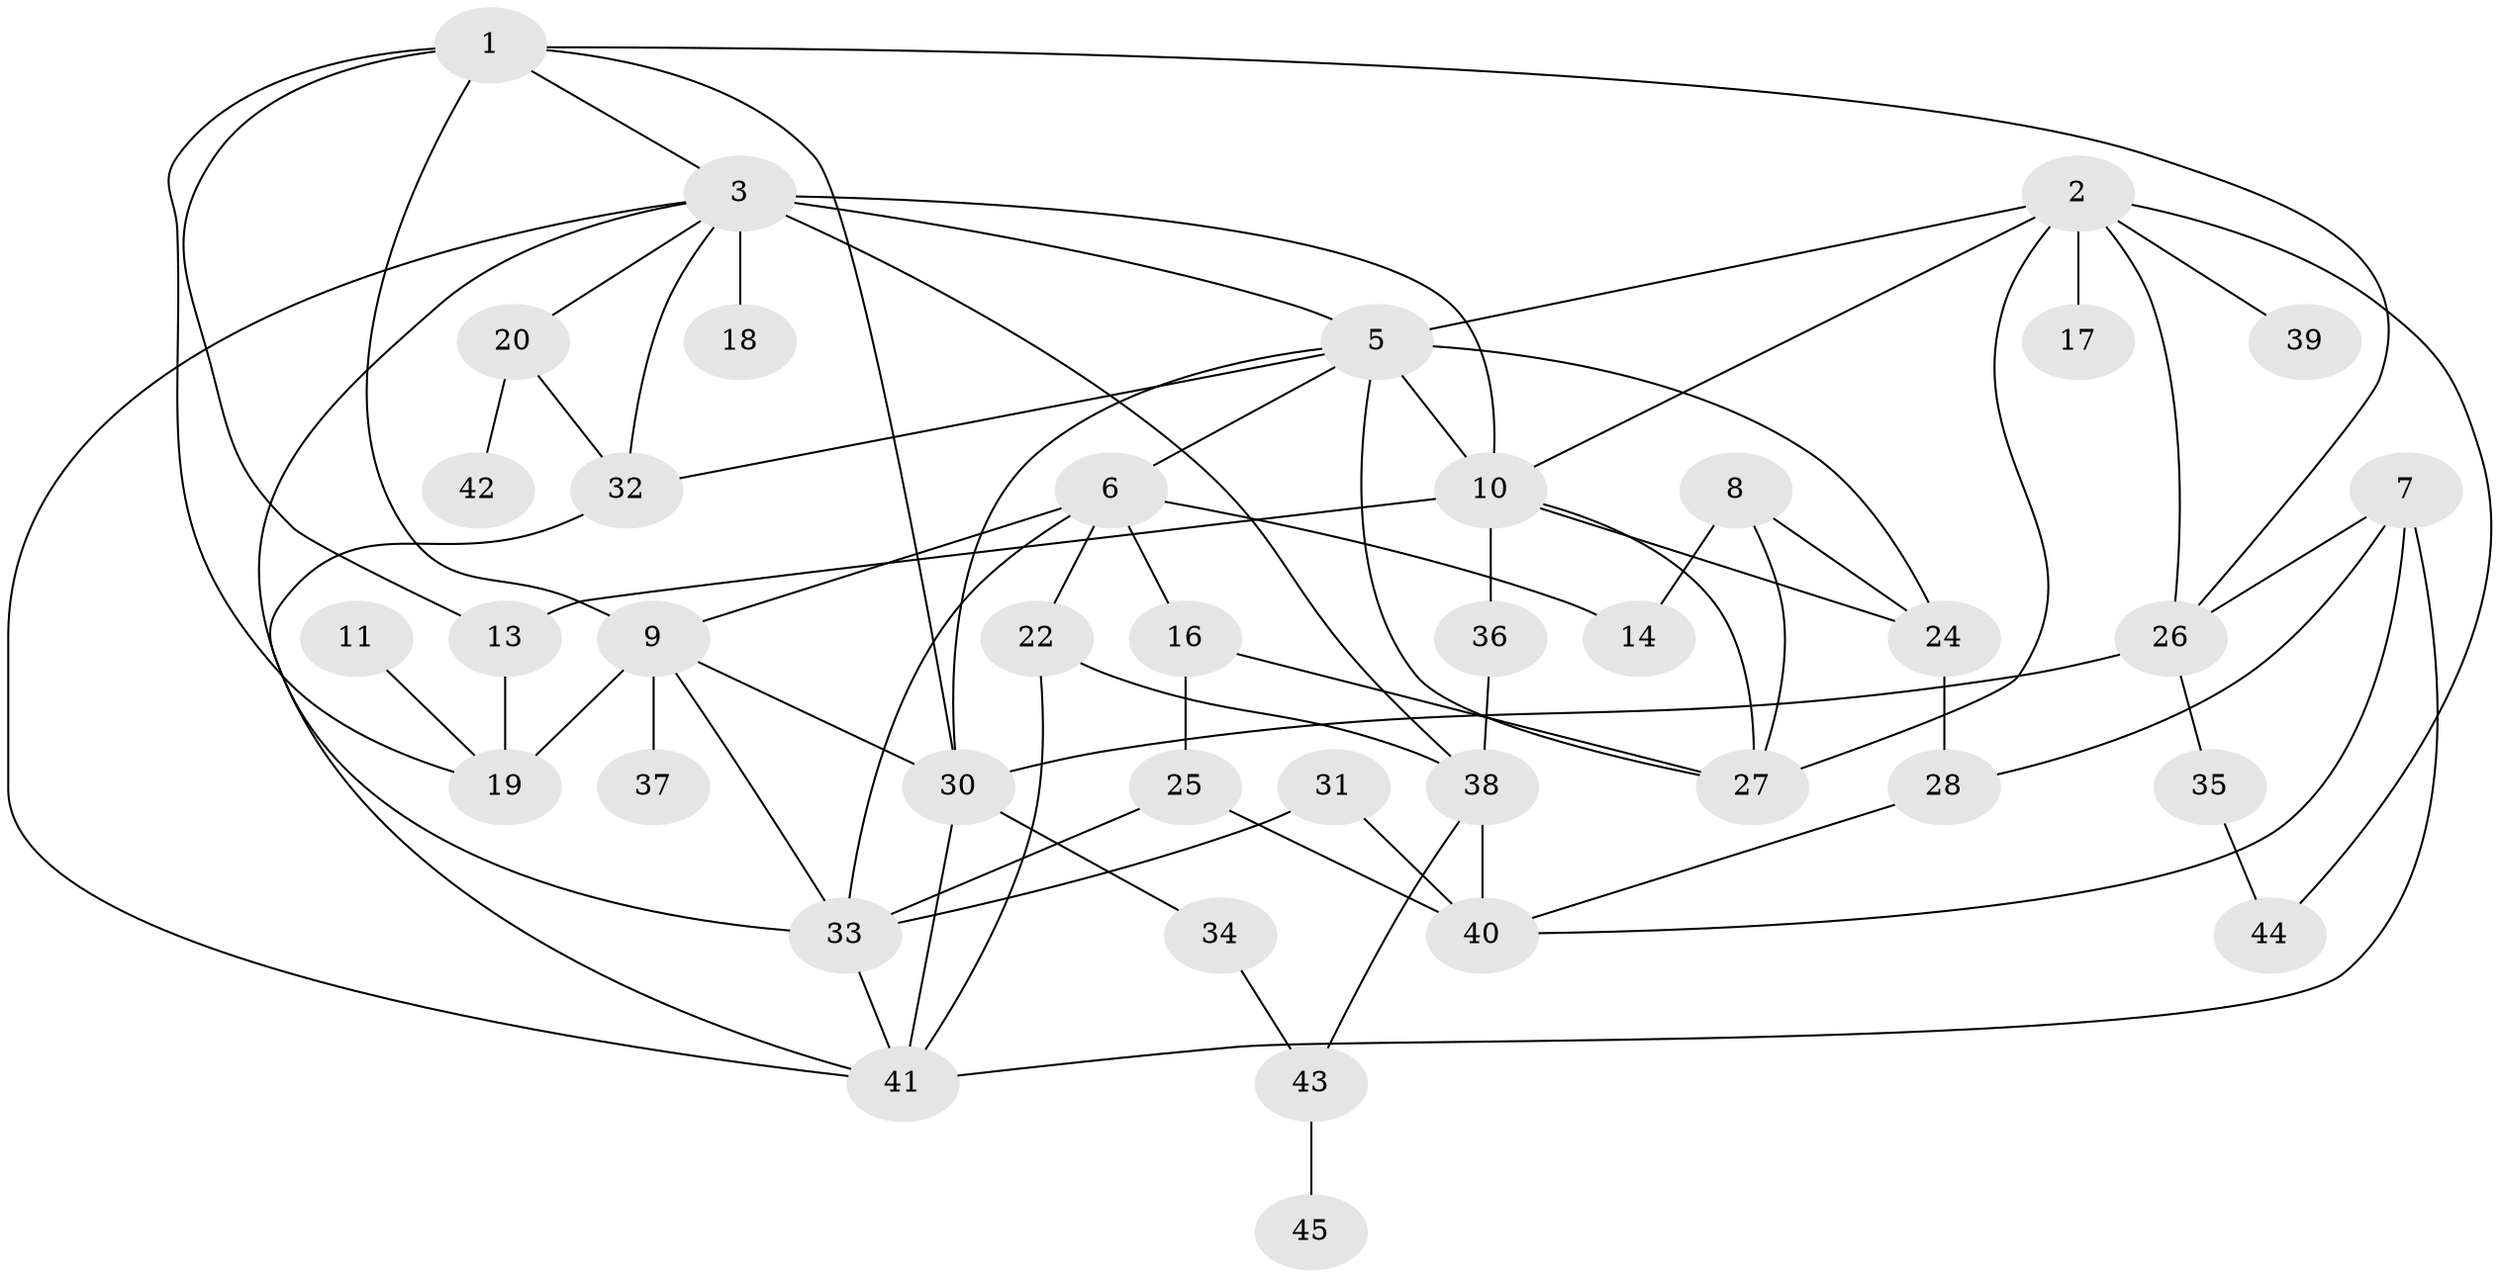 // original degree distribution, {4: 0.15730337078651685, 3: 0.19101123595505617, 0: 0.056179775280898875, 6: 0.06741573033707865, 5: 0.0898876404494382, 2: 0.29213483146067415, 1: 0.14606741573033707}
// Generated by graph-tools (version 1.1) at 2025/33/03/09/25 02:33:35]
// undirected, 39 vertices, 73 edges
graph export_dot {
graph [start="1"]
  node [color=gray90,style=filled];
  1;
  2;
  3;
  5;
  6;
  7;
  8;
  9;
  10;
  11;
  13;
  14;
  16;
  17;
  18;
  19;
  20;
  22;
  24;
  25;
  26;
  27;
  28;
  30;
  31;
  32;
  33;
  34;
  35;
  36;
  37;
  38;
  39;
  40;
  41;
  42;
  43;
  44;
  45;
  1 -- 3 [weight=1.0];
  1 -- 9 [weight=1.0];
  1 -- 13 [weight=2.0];
  1 -- 19 [weight=1.0];
  1 -- 26 [weight=1.0];
  1 -- 30 [weight=2.0];
  2 -- 5 [weight=1.0];
  2 -- 10 [weight=1.0];
  2 -- 17 [weight=1.0];
  2 -- 26 [weight=1.0];
  2 -- 27 [weight=1.0];
  2 -- 39 [weight=1.0];
  2 -- 44 [weight=1.0];
  3 -- 5 [weight=1.0];
  3 -- 10 [weight=2.0];
  3 -- 18 [weight=2.0];
  3 -- 20 [weight=1.0];
  3 -- 32 [weight=1.0];
  3 -- 33 [weight=1.0];
  3 -- 38 [weight=1.0];
  3 -- 41 [weight=1.0];
  5 -- 6 [weight=1.0];
  5 -- 10 [weight=1.0];
  5 -- 24 [weight=1.0];
  5 -- 27 [weight=1.0];
  5 -- 30 [weight=1.0];
  5 -- 32 [weight=1.0];
  6 -- 9 [weight=1.0];
  6 -- 14 [weight=1.0];
  6 -- 16 [weight=1.0];
  6 -- 22 [weight=1.0];
  6 -- 33 [weight=1.0];
  7 -- 26 [weight=1.0];
  7 -- 28 [weight=1.0];
  7 -- 40 [weight=1.0];
  7 -- 41 [weight=1.0];
  8 -- 14 [weight=2.0];
  8 -- 24 [weight=1.0];
  8 -- 27 [weight=1.0];
  9 -- 19 [weight=3.0];
  9 -- 30 [weight=1.0];
  9 -- 33 [weight=1.0];
  9 -- 37 [weight=1.0];
  10 -- 13 [weight=1.0];
  10 -- 24 [weight=1.0];
  10 -- 27 [weight=1.0];
  10 -- 36 [weight=1.0];
  11 -- 19 [weight=1.0];
  13 -- 19 [weight=1.0];
  16 -- 25 [weight=1.0];
  16 -- 27 [weight=1.0];
  20 -- 32 [weight=1.0];
  20 -- 42 [weight=1.0];
  22 -- 38 [weight=1.0];
  22 -- 41 [weight=1.0];
  24 -- 28 [weight=1.0];
  25 -- 33 [weight=1.0];
  25 -- 40 [weight=1.0];
  26 -- 30 [weight=1.0];
  26 -- 35 [weight=1.0];
  28 -- 40 [weight=1.0];
  30 -- 34 [weight=1.0];
  30 -- 41 [weight=1.0];
  31 -- 33 [weight=1.0];
  31 -- 40 [weight=1.0];
  32 -- 41 [weight=1.0];
  33 -- 41 [weight=1.0];
  34 -- 43 [weight=1.0];
  35 -- 44 [weight=1.0];
  36 -- 38 [weight=1.0];
  38 -- 40 [weight=1.0];
  38 -- 43 [weight=1.0];
  43 -- 45 [weight=1.0];
}

